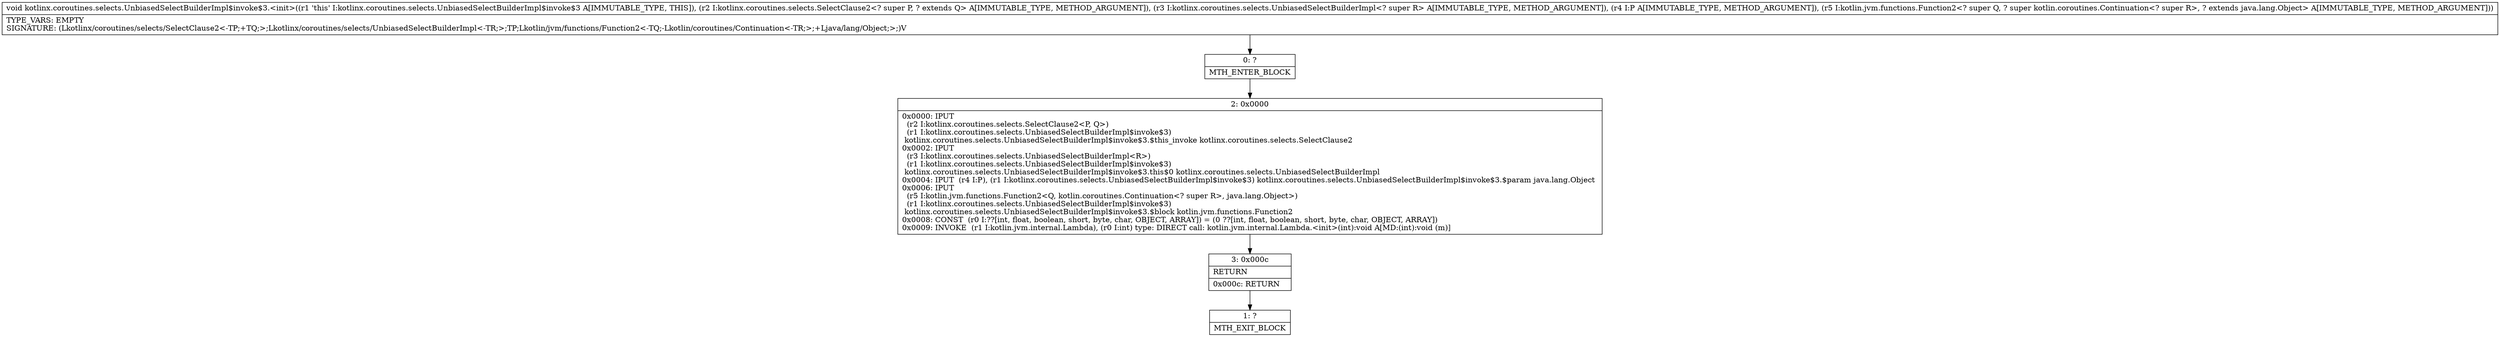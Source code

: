 digraph "CFG forkotlinx.coroutines.selects.UnbiasedSelectBuilderImpl$invoke$3.\<init\>(Lkotlinx\/coroutines\/selects\/SelectClause2;Lkotlinx\/coroutines\/selects\/UnbiasedSelectBuilderImpl;Ljava\/lang\/Object;Lkotlin\/jvm\/functions\/Function2;)V" {
Node_0 [shape=record,label="{0\:\ ?|MTH_ENTER_BLOCK\l}"];
Node_2 [shape=record,label="{2\:\ 0x0000|0x0000: IPUT  \l  (r2 I:kotlinx.coroutines.selects.SelectClause2\<P, Q\>)\l  (r1 I:kotlinx.coroutines.selects.UnbiasedSelectBuilderImpl$invoke$3)\l kotlinx.coroutines.selects.UnbiasedSelectBuilderImpl$invoke$3.$this_invoke kotlinx.coroutines.selects.SelectClause2 \l0x0002: IPUT  \l  (r3 I:kotlinx.coroutines.selects.UnbiasedSelectBuilderImpl\<R\>)\l  (r1 I:kotlinx.coroutines.selects.UnbiasedSelectBuilderImpl$invoke$3)\l kotlinx.coroutines.selects.UnbiasedSelectBuilderImpl$invoke$3.this$0 kotlinx.coroutines.selects.UnbiasedSelectBuilderImpl \l0x0004: IPUT  (r4 I:P), (r1 I:kotlinx.coroutines.selects.UnbiasedSelectBuilderImpl$invoke$3) kotlinx.coroutines.selects.UnbiasedSelectBuilderImpl$invoke$3.$param java.lang.Object \l0x0006: IPUT  \l  (r5 I:kotlin.jvm.functions.Function2\<Q, kotlin.coroutines.Continuation\<? super R\>, java.lang.Object\>)\l  (r1 I:kotlinx.coroutines.selects.UnbiasedSelectBuilderImpl$invoke$3)\l kotlinx.coroutines.selects.UnbiasedSelectBuilderImpl$invoke$3.$block kotlin.jvm.functions.Function2 \l0x0008: CONST  (r0 I:??[int, float, boolean, short, byte, char, OBJECT, ARRAY]) = (0 ??[int, float, boolean, short, byte, char, OBJECT, ARRAY]) \l0x0009: INVOKE  (r1 I:kotlin.jvm.internal.Lambda), (r0 I:int) type: DIRECT call: kotlin.jvm.internal.Lambda.\<init\>(int):void A[MD:(int):void (m)]\l}"];
Node_3 [shape=record,label="{3\:\ 0x000c|RETURN\l|0x000c: RETURN   \l}"];
Node_1 [shape=record,label="{1\:\ ?|MTH_EXIT_BLOCK\l}"];
MethodNode[shape=record,label="{void kotlinx.coroutines.selects.UnbiasedSelectBuilderImpl$invoke$3.\<init\>((r1 'this' I:kotlinx.coroutines.selects.UnbiasedSelectBuilderImpl$invoke$3 A[IMMUTABLE_TYPE, THIS]), (r2 I:kotlinx.coroutines.selects.SelectClause2\<? super P, ? extends Q\> A[IMMUTABLE_TYPE, METHOD_ARGUMENT]), (r3 I:kotlinx.coroutines.selects.UnbiasedSelectBuilderImpl\<? super R\> A[IMMUTABLE_TYPE, METHOD_ARGUMENT]), (r4 I:P A[IMMUTABLE_TYPE, METHOD_ARGUMENT]), (r5 I:kotlin.jvm.functions.Function2\<? super Q, ? super kotlin.coroutines.Continuation\<? super R\>, ? extends java.lang.Object\> A[IMMUTABLE_TYPE, METHOD_ARGUMENT]))  | TYPE_VARS: EMPTY\lSIGNATURE: (Lkotlinx\/coroutines\/selects\/SelectClause2\<\-TP;+TQ;\>;Lkotlinx\/coroutines\/selects\/UnbiasedSelectBuilderImpl\<\-TR;\>;TP;Lkotlin\/jvm\/functions\/Function2\<\-TQ;\-Lkotlin\/coroutines\/Continuation\<\-TR;\>;+Ljava\/lang\/Object;\>;)V\l}"];
MethodNode -> Node_0;Node_0 -> Node_2;
Node_2 -> Node_3;
Node_3 -> Node_1;
}

